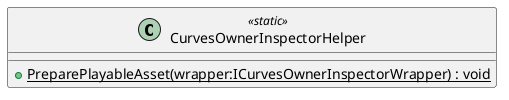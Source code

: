 @startuml
class CurvesOwnerInspectorHelper <<static>> {
    + {static} PreparePlayableAsset(wrapper:ICurvesOwnerInspectorWrapper) : void
}
@enduml

